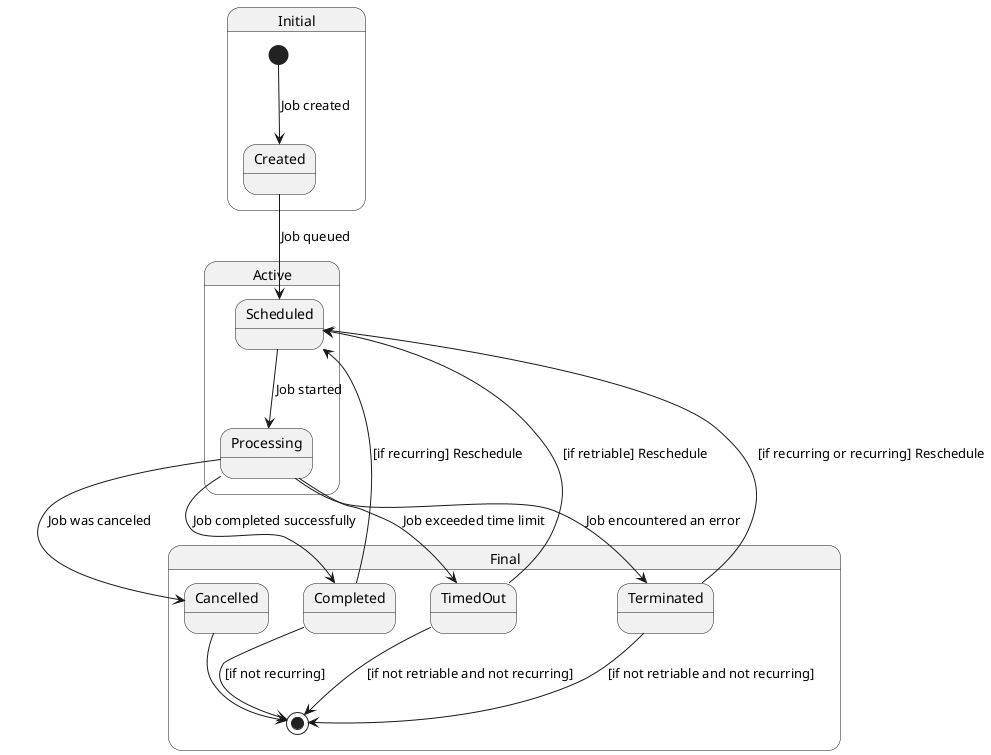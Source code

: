 @startuml

State Initial {
[*] --> Created : Job created
}

State Active {
Created --> Scheduled : Job queued
Scheduled --> Processing : Job started
}

State Final {
Processing --> Completed : Job completed successfully
Processing --> Terminated : Job encountered an error
Terminated --> Scheduled : [if recurring or recurring] Reschedule
Completed --> Scheduled : [if recurring] Reschedule

Processing --> Cancelled : Job was canceled
Processing --> TimedOut : Job exceeded time limit
TimedOut --> Scheduled : [if retriable] Reschedule

Terminated --> [*] : [if not retriable and not recurring]
Completed --> [*] : [if not recurring]
Cancelled --> [*]
TimedOut --> [*] : [if not retriable and not recurring]
}

@enduml